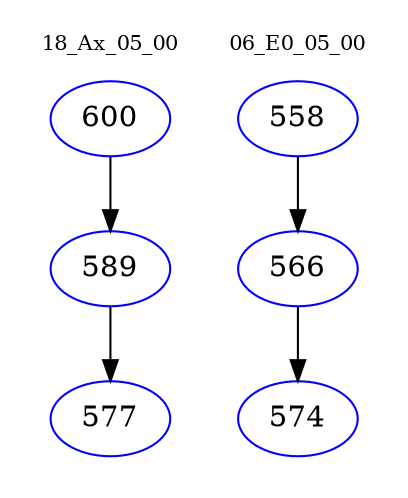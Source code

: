 digraph{
subgraph cluster_0 {
color = white
label = "18_Ax_05_00";
fontsize=10;
T0_600 [label="600", color="blue"]
T0_600 -> T0_589 [color="black"]
T0_589 [label="589", color="blue"]
T0_589 -> T0_577 [color="black"]
T0_577 [label="577", color="blue"]
}
subgraph cluster_1 {
color = white
label = "06_E0_05_00";
fontsize=10;
T1_558 [label="558", color="blue"]
T1_558 -> T1_566 [color="black"]
T1_566 [label="566", color="blue"]
T1_566 -> T1_574 [color="black"]
T1_574 [label="574", color="blue"]
}
}
